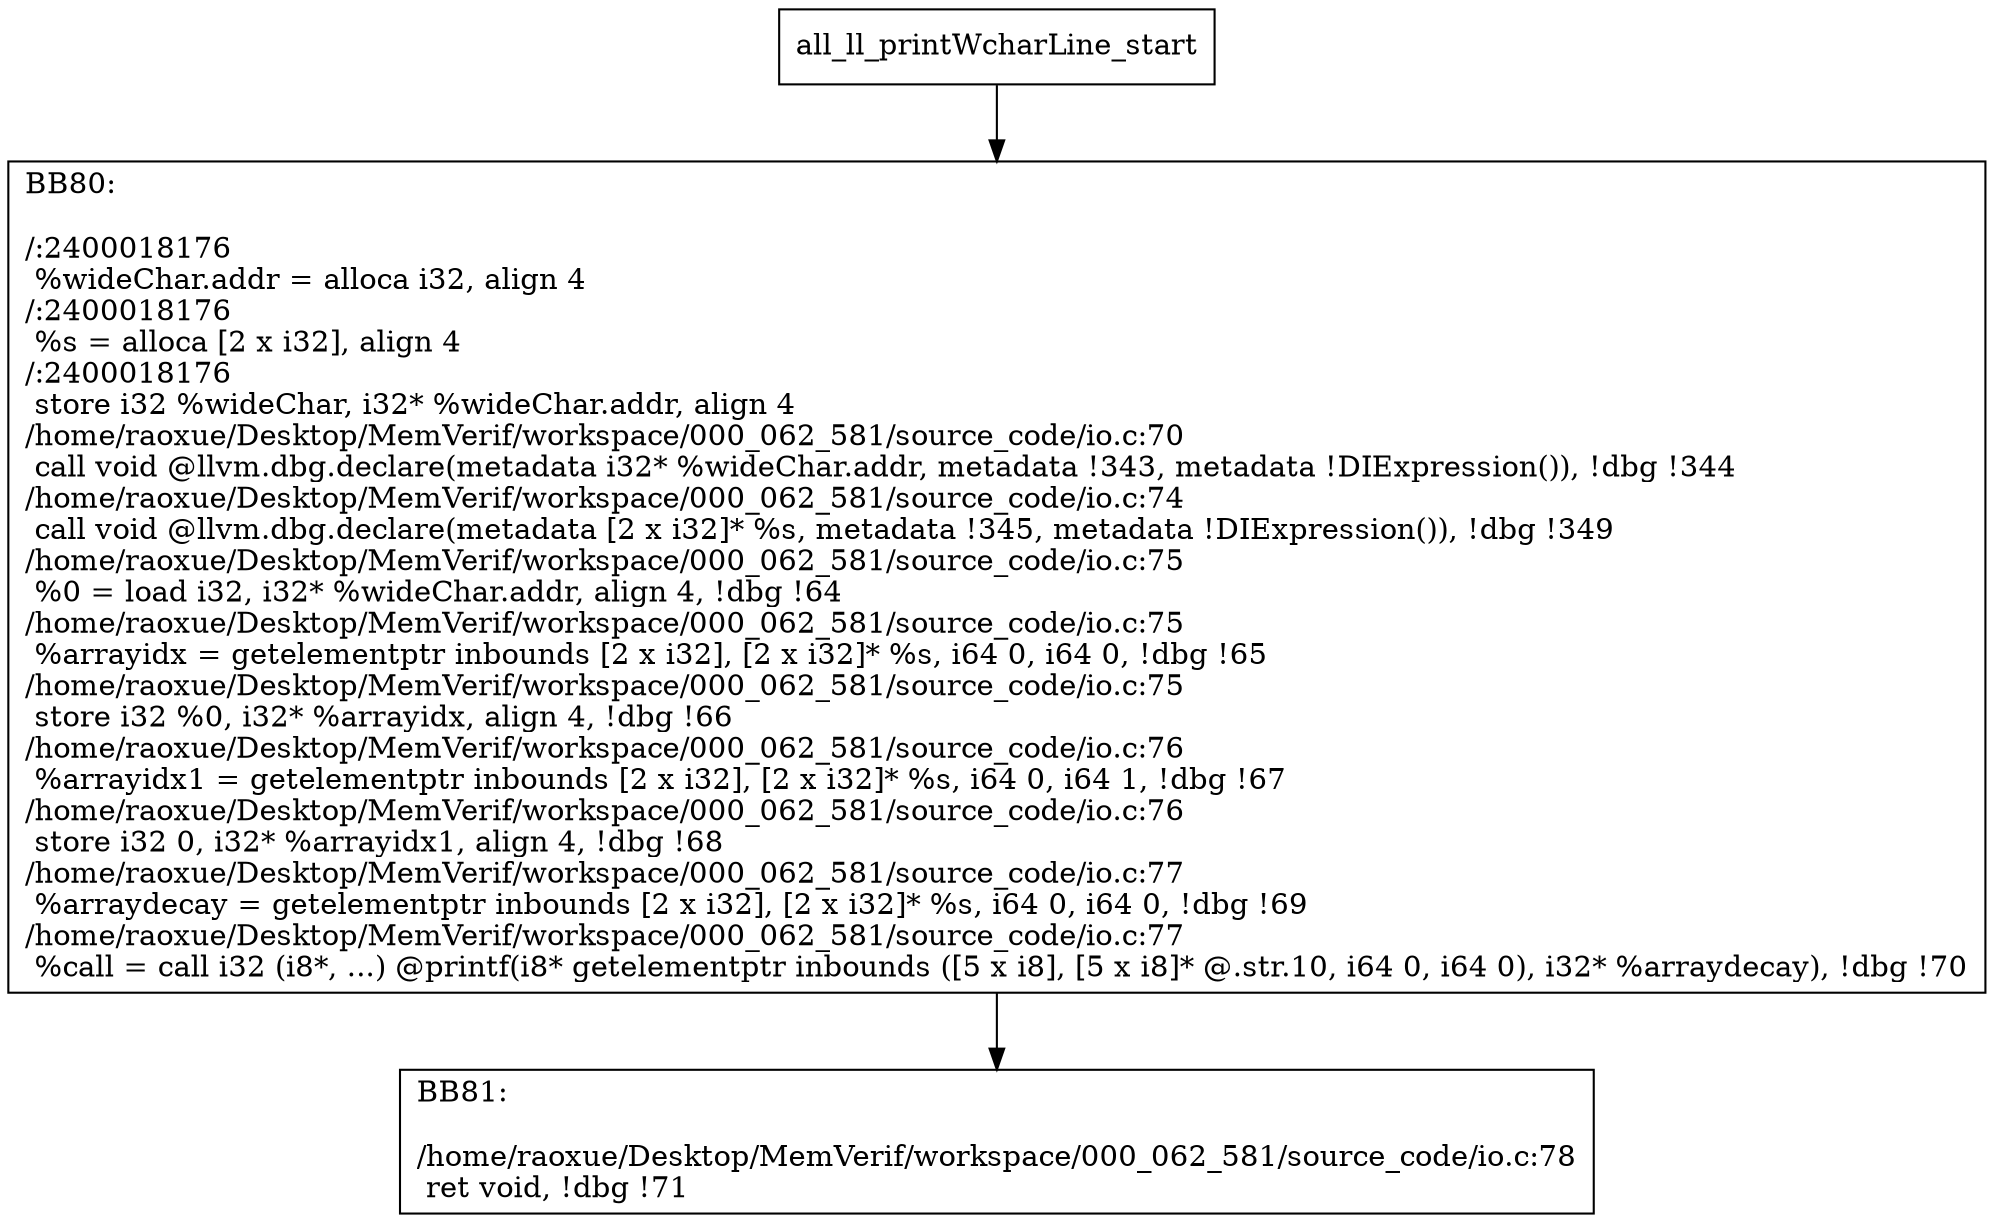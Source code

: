 digraph "CFG for'all_ll_printWcharLine' function" {
	BBall_ll_printWcharLine_start[shape=record,label="{all_ll_printWcharLine_start}"];
	BBall_ll_printWcharLine_start-> all_ll_printWcharLineBB80;
	all_ll_printWcharLineBB80 [shape=record, label="{BB80:\l\l/:2400018176\l
  %wideChar.addr = alloca i32, align 4\l
/:2400018176\l
  %s = alloca [2 x i32], align 4\l
/:2400018176\l
  store i32 %wideChar, i32* %wideChar.addr, align 4\l
/home/raoxue/Desktop/MemVerif/workspace/000_062_581/source_code/io.c:70\l
  call void @llvm.dbg.declare(metadata i32* %wideChar.addr, metadata !343, metadata !DIExpression()), !dbg !344\l
/home/raoxue/Desktop/MemVerif/workspace/000_062_581/source_code/io.c:74\l
  call void @llvm.dbg.declare(metadata [2 x i32]* %s, metadata !345, metadata !DIExpression()), !dbg !349\l
/home/raoxue/Desktop/MemVerif/workspace/000_062_581/source_code/io.c:75\l
  %0 = load i32, i32* %wideChar.addr, align 4, !dbg !64\l
/home/raoxue/Desktop/MemVerif/workspace/000_062_581/source_code/io.c:75\l
  %arrayidx = getelementptr inbounds [2 x i32], [2 x i32]* %s, i64 0, i64 0, !dbg !65\l
/home/raoxue/Desktop/MemVerif/workspace/000_062_581/source_code/io.c:75\l
  store i32 %0, i32* %arrayidx, align 4, !dbg !66\l
/home/raoxue/Desktop/MemVerif/workspace/000_062_581/source_code/io.c:76\l
  %arrayidx1 = getelementptr inbounds [2 x i32], [2 x i32]* %s, i64 0, i64 1, !dbg !67\l
/home/raoxue/Desktop/MemVerif/workspace/000_062_581/source_code/io.c:76\l
  store i32 0, i32* %arrayidx1, align 4, !dbg !68\l
/home/raoxue/Desktop/MemVerif/workspace/000_062_581/source_code/io.c:77\l
  %arraydecay = getelementptr inbounds [2 x i32], [2 x i32]* %s, i64 0, i64 0, !dbg !69\l
/home/raoxue/Desktop/MemVerif/workspace/000_062_581/source_code/io.c:77\l
  %call = call i32 (i8*, ...) @printf(i8* getelementptr inbounds ([5 x i8], [5 x i8]* @.str.10, i64 0, i64 0), i32* %arraydecay), !dbg !70\l
}"];
	all_ll_printWcharLineBB80-> all_ll_printWcharLineBB81;
	all_ll_printWcharLineBB81 [shape=record, label="{BB81:\l\l/home/raoxue/Desktop/MemVerif/workspace/000_062_581/source_code/io.c:78\l
  ret void, !dbg !71\l
}"];
}
